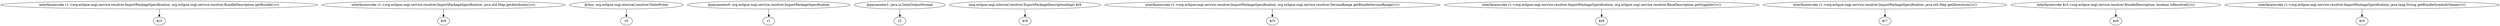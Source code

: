 digraph g {
0[label="interfaceinvoke r1.<org.eclipse.osgi.service.resolver.ImportPackageSpecification: org.eclipse.osgi.service.resolver.BundleDescription getBundle()>()"]
1[label="$r3"]
0->1[label=""]
2[label="interfaceinvoke r1.<org.eclipse.osgi.service.resolver.ImportPackageSpecification: java.util.Map getAttributes()>()"]
3[label="$r6"]
2->3[label=""]
4[label="@this: org.eclipse.osgi.internal.resolver.StateWriter"]
5[label="r0"]
4->5[label=""]
6[label="@parameter0: org.eclipse.osgi.service.resolver.ImportPackageSpecification"]
7[label="r1"]
6->7[label=""]
8[label="@parameter1: java.io.DataOutputStream"]
9[label="r2"]
8->9[label=""]
10[label="(org.eclipse.osgi.internal.resolver.ExportPackageDescriptionImpl) $r8"]
11[label="$r9"]
10->11[label=""]
12[label="interfaceinvoke r1.<org.eclipse.osgi.service.resolver.ImportPackageSpecification: org.eclipse.osgi.service.resolver.VersionRange getBundleVersionRange()>()"]
13[label="$r5"]
12->13[label=""]
14[label="interfaceinvoke r1.<org.eclipse.osgi.service.resolver.ImportPackageSpecification: org.eclipse.osgi.service.resolver.BaseDescription getSupplier()>()"]
15[label="$r8"]
14->15[label=""]
16[label="interfaceinvoke r1.<org.eclipse.osgi.service.resolver.ImportPackageSpecification: java.util.Map getDirectives()>()"]
17[label="$r7"]
16->17[label=""]
18[label="interfaceinvoke $r3.<org.eclipse.osgi.service.resolver.BundleDescription: boolean isResolved()>()"]
19[label="$z0"]
18->19[label=""]
20[label="interfaceinvoke r1.<org.eclipse.osgi.service.resolver.ImportPackageSpecification: java.lang.String getBundleSymbolicName()>()"]
21[label="$r4"]
20->21[label=""]
}